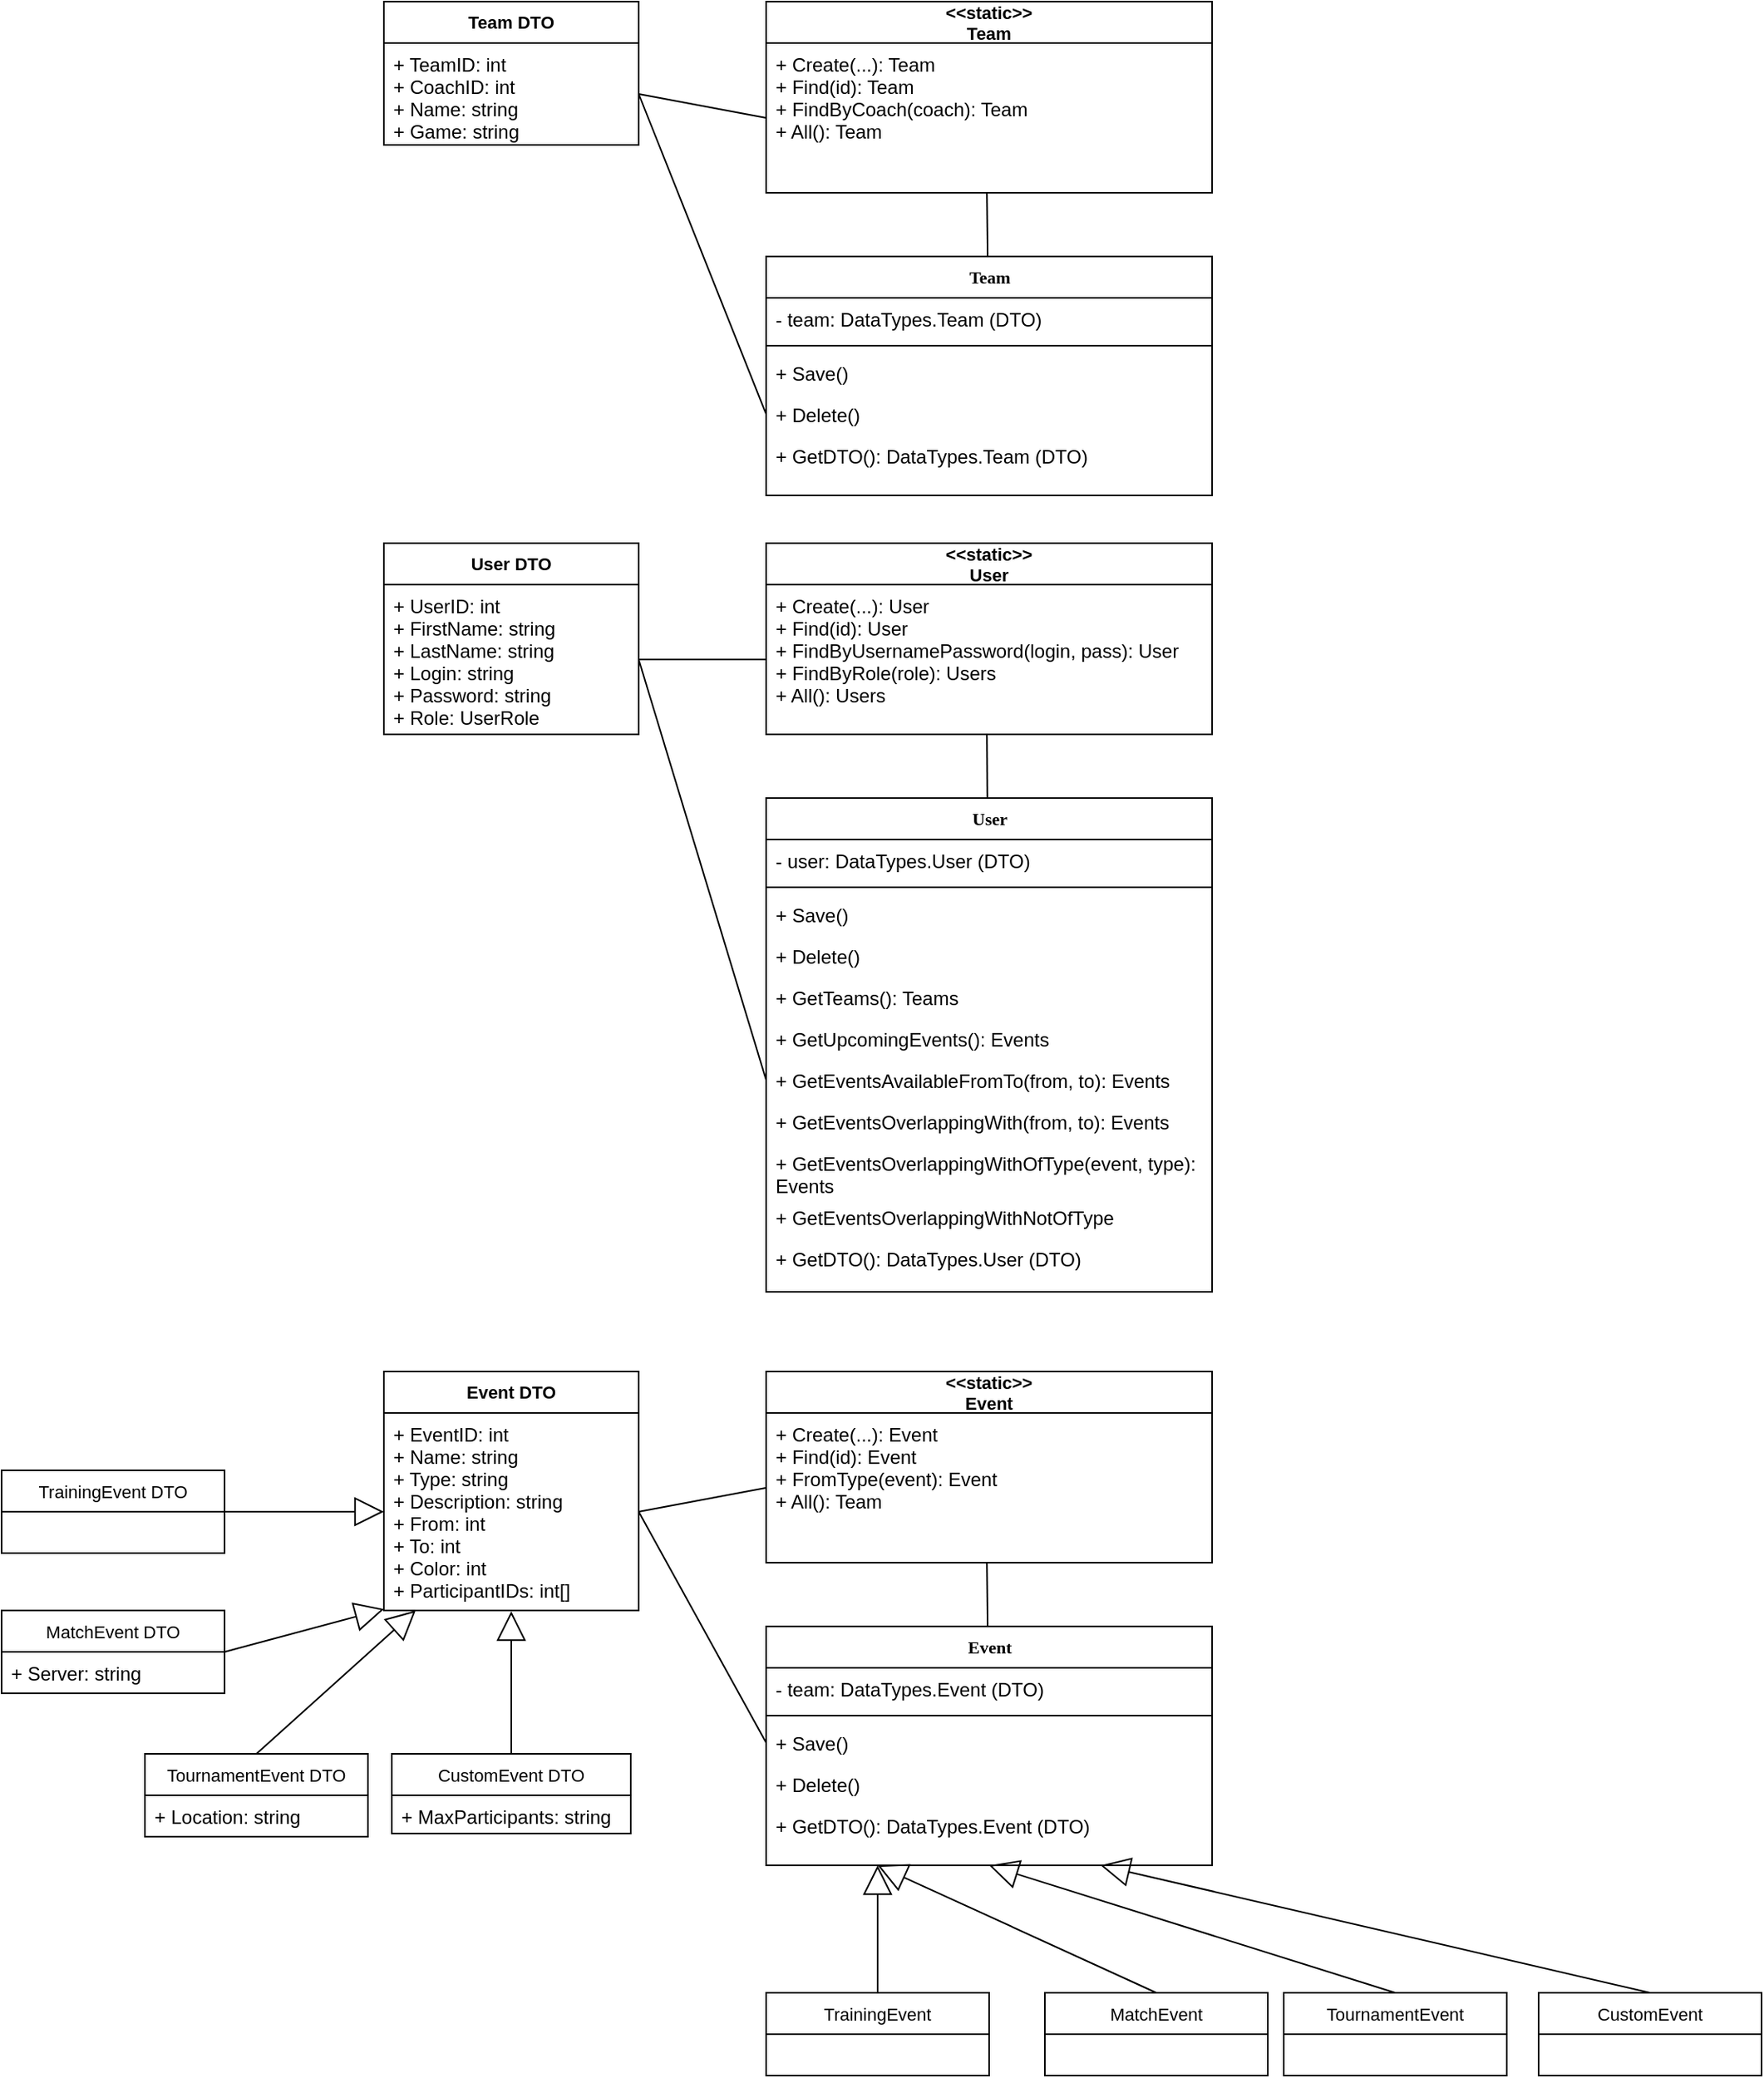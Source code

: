 <mxfile version="14.1.1" type="github">
  <diagram name="Page-1" id="9f46799a-70d6-7492-0946-bef42562c5a5">
    <mxGraphModel dx="3944" dy="2438" grid="1" gridSize="10" guides="1" tooltips="1" connect="1" arrows="1" fold="1" page="1" pageScale="1" pageWidth="1100" pageHeight="850" background="#ffffff" math="0" shadow="0">
      <root>
        <mxCell id="0" />
        <mxCell id="1" parent="0" />
        <mxCell id="ZMdeqj-k6j3ySzZ1tK9_-1" value="User" style="swimlane;html=1;fontStyle=1;align=center;verticalAlign=top;childLayout=stackLayout;horizontal=1;startSize=26;horizontalStack=0;resizeParent=1;resizeLast=0;collapsible=1;marginBottom=0;swimlaneFillColor=#ffffff;rounded=0;shadow=0;comic=0;labelBackgroundColor=none;strokeWidth=1;fillColor=none;fontFamily=Verdana;fontSize=11;" vertex="1" parent="1">
          <mxGeometry x="40" y="360" width="280" height="310" as="geometry" />
        </mxCell>
        <mxCell id="ZMdeqj-k6j3ySzZ1tK9_-2" value="- user: DataTypes.User (DTO)" style="text;html=1;strokeColor=none;fillColor=none;align=left;verticalAlign=top;spacingLeft=4;spacingRight=4;whiteSpace=wrap;overflow=hidden;rotatable=0;points=[[0,0.5],[1,0.5]];portConstraint=eastwest;" vertex="1" parent="ZMdeqj-k6j3ySzZ1tK9_-1">
          <mxGeometry y="26" width="280" height="26" as="geometry" />
        </mxCell>
        <mxCell id="ZMdeqj-k6j3ySzZ1tK9_-7" value="" style="line;html=1;strokeWidth=1;fillColor=none;align=left;verticalAlign=middle;spacingTop=-1;spacingLeft=3;spacingRight=3;rotatable=0;labelPosition=right;points=[];portConstraint=eastwest;" vertex="1" parent="ZMdeqj-k6j3ySzZ1tK9_-1">
          <mxGeometry y="52" width="280" height="8" as="geometry" />
        </mxCell>
        <mxCell id="ZMdeqj-k6j3ySzZ1tK9_-8" value="+ Save()" style="text;html=1;strokeColor=none;fillColor=none;align=left;verticalAlign=top;spacingLeft=4;spacingRight=4;whiteSpace=wrap;overflow=hidden;rotatable=0;points=[[0,0.5],[1,0.5]];portConstraint=eastwest;" vertex="1" parent="ZMdeqj-k6j3ySzZ1tK9_-1">
          <mxGeometry y="60" width="280" height="26" as="geometry" />
        </mxCell>
        <mxCell id="ZMdeqj-k6j3ySzZ1tK9_-9" value="+ Delete()" style="text;html=1;strokeColor=none;fillColor=none;align=left;verticalAlign=top;spacingLeft=4;spacingRight=4;whiteSpace=wrap;overflow=hidden;rotatable=0;points=[[0,0.5],[1,0.5]];portConstraint=eastwest;" vertex="1" parent="ZMdeqj-k6j3ySzZ1tK9_-1">
          <mxGeometry y="86" width="280" height="26" as="geometry" />
        </mxCell>
        <mxCell id="ZMdeqj-k6j3ySzZ1tK9_-12" value="+ GetTeams(): Teams" style="text;html=1;strokeColor=none;fillColor=none;align=left;verticalAlign=top;spacingLeft=4;spacingRight=4;whiteSpace=wrap;overflow=hidden;rotatable=0;points=[[0,0.5],[1,0.5]];portConstraint=eastwest;" vertex="1" parent="ZMdeqj-k6j3ySzZ1tK9_-1">
          <mxGeometry y="112" width="280" height="26" as="geometry" />
        </mxCell>
        <mxCell id="ZMdeqj-k6j3ySzZ1tK9_-13" value="+ GetUpcomingEvents(): Events" style="text;html=1;strokeColor=none;fillColor=none;align=left;verticalAlign=top;spacingLeft=4;spacingRight=4;whiteSpace=wrap;overflow=hidden;rotatable=0;points=[[0,0.5],[1,0.5]];portConstraint=eastwest;" vertex="1" parent="ZMdeqj-k6j3ySzZ1tK9_-1">
          <mxGeometry y="138" width="280" height="26" as="geometry" />
        </mxCell>
        <mxCell id="ZMdeqj-k6j3ySzZ1tK9_-14" value="+ GetEventsAvailableFromTo(from, to): Events" style="text;html=1;strokeColor=none;fillColor=none;align=left;verticalAlign=top;spacingLeft=4;spacingRight=4;whiteSpace=wrap;overflow=hidden;rotatable=0;points=[[0,0.5],[1,0.5]];portConstraint=eastwest;" vertex="1" parent="ZMdeqj-k6j3ySzZ1tK9_-1">
          <mxGeometry y="164" width="280" height="26" as="geometry" />
        </mxCell>
        <mxCell id="ZMdeqj-k6j3ySzZ1tK9_-15" value="+ GetEventsOverlappingWith(from, to): Events" style="text;html=1;strokeColor=none;fillColor=none;align=left;verticalAlign=top;spacingLeft=4;spacingRight=4;whiteSpace=wrap;overflow=hidden;rotatable=0;points=[[0,0.5],[1,0.5]];portConstraint=eastwest;" vertex="1" parent="ZMdeqj-k6j3ySzZ1tK9_-1">
          <mxGeometry y="190" width="280" height="26" as="geometry" />
        </mxCell>
        <mxCell id="ZMdeqj-k6j3ySzZ1tK9_-16" value="+ GetEventsOverlappingWithOfType(event, type): Events" style="text;html=1;strokeColor=none;fillColor=none;align=left;verticalAlign=top;spacingLeft=4;spacingRight=4;whiteSpace=wrap;overflow=hidden;rotatable=0;points=[[0,0.5],[1,0.5]];portConstraint=eastwest;" vertex="1" parent="ZMdeqj-k6j3ySzZ1tK9_-1">
          <mxGeometry y="216" width="280" height="34" as="geometry" />
        </mxCell>
        <mxCell id="ZMdeqj-k6j3ySzZ1tK9_-17" value="+ GetEventsOverlappingWithNotOfType" style="text;html=1;strokeColor=none;fillColor=none;align=left;verticalAlign=top;spacingLeft=4;spacingRight=4;whiteSpace=wrap;overflow=hidden;rotatable=0;points=[[0,0.5],[1,0.5]];portConstraint=eastwest;" vertex="1" parent="ZMdeqj-k6j3ySzZ1tK9_-1">
          <mxGeometry y="250" width="280" height="26" as="geometry" />
        </mxCell>
        <mxCell id="ZMdeqj-k6j3ySzZ1tK9_-18" value="+ GetDTO(): DataTypes.User (DTO)" style="text;html=1;strokeColor=none;fillColor=none;align=left;verticalAlign=top;spacingLeft=4;spacingRight=4;whiteSpace=wrap;overflow=hidden;rotatable=0;points=[[0,0.5],[1,0.5]];portConstraint=eastwest;" vertex="1" parent="ZMdeqj-k6j3ySzZ1tK9_-1">
          <mxGeometry y="276" width="280" height="26" as="geometry" />
        </mxCell>
        <mxCell id="ZMdeqj-k6j3ySzZ1tK9_-26" value="&lt;&lt;static&gt;&gt;&#xa;User" style="swimlane;fontStyle=1;align=center;verticalAlign=middle;childLayout=stackLayout;horizontal=1;startSize=26;horizontalStack=0;resizeParent=1;resizeParentMax=0;resizeLast=0;collapsible=1;marginBottom=0;fontSize=11;" vertex="1" parent="1">
          <mxGeometry x="40" y="200" width="280" height="120" as="geometry" />
        </mxCell>
        <mxCell id="ZMdeqj-k6j3ySzZ1tK9_-29" value="+ Create(...): User&#xa;+ Find(id): User&#xa;+ FindByUsernamePassword(login, pass): User&#xa;+ FindByRole(role): Users&#xa;+ All(): Users&#xa;" style="text;strokeColor=none;fillColor=none;align=left;verticalAlign=top;spacingLeft=4;spacingRight=4;overflow=hidden;rotatable=0;points=[[0,0.5],[1,0.5]];portConstraint=eastwest;" vertex="1" parent="ZMdeqj-k6j3ySzZ1tK9_-26">
          <mxGeometry y="26" width="280" height="94" as="geometry" />
        </mxCell>
        <mxCell id="ZMdeqj-k6j3ySzZ1tK9_-30" value="User DTO" style="swimlane;fontStyle=1;align=center;verticalAlign=top;childLayout=stackLayout;horizontal=1;startSize=26;horizontalStack=0;resizeParent=1;resizeParentMax=0;resizeLast=0;collapsible=1;marginBottom=0;fontSize=11;" vertex="1" parent="1">
          <mxGeometry x="-200" y="200" width="160" height="120" as="geometry" />
        </mxCell>
        <mxCell id="ZMdeqj-k6j3ySzZ1tK9_-31" value="+ UserID: int&#xa;+ FirstName: string&#xa;+ LastName: string&#xa;+ Login: string&#xa;+ Password: string&#xa;+ Role: UserRole " style="text;strokeColor=none;fillColor=none;align=left;verticalAlign=top;spacingLeft=4;spacingRight=4;overflow=hidden;rotatable=0;points=[[0,0.5],[1,0.5]];portConstraint=eastwest;" vertex="1" parent="ZMdeqj-k6j3ySzZ1tK9_-30">
          <mxGeometry y="26" width="160" height="94" as="geometry" />
        </mxCell>
        <mxCell id="ZMdeqj-k6j3ySzZ1tK9_-34" value="" style="endArrow=none;html=1;fontSize=11;entryX=0.495;entryY=1.004;entryDx=0;entryDy=0;entryPerimeter=0;" edge="1" parent="1" source="ZMdeqj-k6j3ySzZ1tK9_-1" target="ZMdeqj-k6j3ySzZ1tK9_-29">
          <mxGeometry width="50" height="50" relative="1" as="geometry">
            <mxPoint x="410" y="440" as="sourcePoint" />
            <mxPoint x="230" y="340" as="targetPoint" />
          </mxGeometry>
        </mxCell>
        <mxCell id="ZMdeqj-k6j3ySzZ1tK9_-37" value="Team" style="swimlane;html=1;fontStyle=1;align=center;verticalAlign=top;childLayout=stackLayout;horizontal=1;startSize=26;horizontalStack=0;resizeParent=1;resizeLast=0;collapsible=1;marginBottom=0;swimlaneFillColor=#ffffff;rounded=0;shadow=0;comic=0;labelBackgroundColor=none;strokeWidth=1;fillColor=none;fontFamily=Verdana;fontSize=11;" vertex="1" parent="1">
          <mxGeometry x="40" y="20" width="280" height="150" as="geometry" />
        </mxCell>
        <mxCell id="ZMdeqj-k6j3ySzZ1tK9_-38" value="- team: DataTypes.Team (DTO)" style="text;html=1;strokeColor=none;fillColor=none;align=left;verticalAlign=top;spacingLeft=4;spacingRight=4;whiteSpace=wrap;overflow=hidden;rotatable=0;points=[[0,0.5],[1,0.5]];portConstraint=eastwest;" vertex="1" parent="ZMdeqj-k6j3ySzZ1tK9_-37">
          <mxGeometry y="26" width="280" height="26" as="geometry" />
        </mxCell>
        <mxCell id="ZMdeqj-k6j3ySzZ1tK9_-39" value="" style="line;html=1;strokeWidth=1;fillColor=none;align=left;verticalAlign=middle;spacingTop=-1;spacingLeft=3;spacingRight=3;rotatable=0;labelPosition=right;points=[];portConstraint=eastwest;" vertex="1" parent="ZMdeqj-k6j3ySzZ1tK9_-37">
          <mxGeometry y="52" width="280" height="8" as="geometry" />
        </mxCell>
        <mxCell id="ZMdeqj-k6j3ySzZ1tK9_-40" value="+ Save()" style="text;html=1;strokeColor=none;fillColor=none;align=left;verticalAlign=top;spacingLeft=4;spacingRight=4;whiteSpace=wrap;overflow=hidden;rotatable=0;points=[[0,0.5],[1,0.5]];portConstraint=eastwest;" vertex="1" parent="ZMdeqj-k6j3ySzZ1tK9_-37">
          <mxGeometry y="60" width="280" height="26" as="geometry" />
        </mxCell>
        <mxCell id="ZMdeqj-k6j3ySzZ1tK9_-41" value="+ Delete()" style="text;html=1;strokeColor=none;fillColor=none;align=left;verticalAlign=top;spacingLeft=4;spacingRight=4;whiteSpace=wrap;overflow=hidden;rotatable=0;points=[[0,0.5],[1,0.5]];portConstraint=eastwest;" vertex="1" parent="ZMdeqj-k6j3ySzZ1tK9_-37">
          <mxGeometry y="86" width="280" height="26" as="geometry" />
        </mxCell>
        <mxCell id="ZMdeqj-k6j3ySzZ1tK9_-48" value="+ GetDTO(): DataTypes.Team (DTO)" style="text;html=1;strokeColor=none;fillColor=none;align=left;verticalAlign=top;spacingLeft=4;spacingRight=4;whiteSpace=wrap;overflow=hidden;rotatable=0;points=[[0,0.5],[1,0.5]];portConstraint=eastwest;" vertex="1" parent="ZMdeqj-k6j3ySzZ1tK9_-37">
          <mxGeometry y="112" width="280" height="26" as="geometry" />
        </mxCell>
        <mxCell id="ZMdeqj-k6j3ySzZ1tK9_-49" value="&lt;&lt;static&gt;&gt;&#xa;Team" style="swimlane;fontStyle=1;align=center;verticalAlign=middle;childLayout=stackLayout;horizontal=1;startSize=26;horizontalStack=0;resizeParent=1;resizeParentMax=0;resizeLast=0;collapsible=1;marginBottom=0;fontSize=11;" vertex="1" parent="1">
          <mxGeometry x="40" y="-140" width="280" height="120" as="geometry" />
        </mxCell>
        <mxCell id="ZMdeqj-k6j3ySzZ1tK9_-50" value="+ Create(...): Team&#xa;+ Find(id): Team&#xa;+ FindByCoach(coach): Team&#xa;+ All(): Team&#xa;" style="text;strokeColor=none;fillColor=none;align=left;verticalAlign=top;spacingLeft=4;spacingRight=4;overflow=hidden;rotatable=0;points=[[0,0.5],[1,0.5]];portConstraint=eastwest;" vertex="1" parent="ZMdeqj-k6j3ySzZ1tK9_-49">
          <mxGeometry y="26" width="280" height="94" as="geometry" />
        </mxCell>
        <mxCell id="ZMdeqj-k6j3ySzZ1tK9_-51" value="Team DTO" style="swimlane;fontStyle=1;align=center;verticalAlign=top;childLayout=stackLayout;horizontal=1;startSize=26;horizontalStack=0;resizeParent=1;resizeParentMax=0;resizeLast=0;collapsible=1;marginBottom=0;fontSize=11;" vertex="1" parent="1">
          <mxGeometry x="-200" y="-140" width="160" height="90" as="geometry" />
        </mxCell>
        <mxCell id="ZMdeqj-k6j3ySzZ1tK9_-52" value="+ TeamID: int&#xa;+ CoachID: int&#xa;+ Name: string&#xa;+ Game: string&#xa;" style="text;strokeColor=none;fillColor=none;align=left;verticalAlign=top;spacingLeft=4;spacingRight=4;overflow=hidden;rotatable=0;points=[[0,0.5],[1,0.5]];portConstraint=eastwest;" vertex="1" parent="ZMdeqj-k6j3ySzZ1tK9_-51">
          <mxGeometry y="26" width="160" height="64" as="geometry" />
        </mxCell>
        <mxCell id="ZMdeqj-k6j3ySzZ1tK9_-53" value="" style="endArrow=none;html=1;fontSize=11;entryX=0.495;entryY=1.004;entryDx=0;entryDy=0;entryPerimeter=0;" edge="1" parent="1" source="ZMdeqj-k6j3ySzZ1tK9_-37" target="ZMdeqj-k6j3ySzZ1tK9_-50">
          <mxGeometry width="50" height="50" relative="1" as="geometry">
            <mxPoint x="410" y="100" as="sourcePoint" />
            <mxPoint x="230" as="targetPoint" />
          </mxGeometry>
        </mxCell>
        <mxCell id="ZMdeqj-k6j3ySzZ1tK9_-56" value="Event" style="swimlane;html=1;fontStyle=1;align=center;verticalAlign=top;childLayout=stackLayout;horizontal=1;startSize=26;horizontalStack=0;resizeParent=1;resizeLast=0;collapsible=1;marginBottom=0;swimlaneFillColor=#ffffff;rounded=0;shadow=0;comic=0;labelBackgroundColor=none;strokeWidth=1;fillColor=none;fontFamily=Verdana;fontSize=11;" vertex="1" parent="1">
          <mxGeometry x="40" y="880" width="280" height="150" as="geometry" />
        </mxCell>
        <mxCell id="ZMdeqj-k6j3ySzZ1tK9_-57" value="- team: DataTypes.Event (DTO)" style="text;html=1;strokeColor=none;fillColor=none;align=left;verticalAlign=top;spacingLeft=4;spacingRight=4;whiteSpace=wrap;overflow=hidden;rotatable=0;points=[[0,0.5],[1,0.5]];portConstraint=eastwest;" vertex="1" parent="ZMdeqj-k6j3ySzZ1tK9_-56">
          <mxGeometry y="26" width="280" height="26" as="geometry" />
        </mxCell>
        <mxCell id="ZMdeqj-k6j3ySzZ1tK9_-58" value="" style="line;html=1;strokeWidth=1;fillColor=none;align=left;verticalAlign=middle;spacingTop=-1;spacingLeft=3;spacingRight=3;rotatable=0;labelPosition=right;points=[];portConstraint=eastwest;" vertex="1" parent="ZMdeqj-k6j3ySzZ1tK9_-56">
          <mxGeometry y="52" width="280" height="8" as="geometry" />
        </mxCell>
        <mxCell id="ZMdeqj-k6j3ySzZ1tK9_-59" value="+ Save()" style="text;html=1;strokeColor=none;fillColor=none;align=left;verticalAlign=top;spacingLeft=4;spacingRight=4;whiteSpace=wrap;overflow=hidden;rotatable=0;points=[[0,0.5],[1,0.5]];portConstraint=eastwest;" vertex="1" parent="ZMdeqj-k6j3ySzZ1tK9_-56">
          <mxGeometry y="60" width="280" height="26" as="geometry" />
        </mxCell>
        <mxCell id="ZMdeqj-k6j3ySzZ1tK9_-60" value="+ Delete()" style="text;html=1;strokeColor=none;fillColor=none;align=left;verticalAlign=top;spacingLeft=4;spacingRight=4;whiteSpace=wrap;overflow=hidden;rotatable=0;points=[[0,0.5],[1,0.5]];portConstraint=eastwest;" vertex="1" parent="ZMdeqj-k6j3ySzZ1tK9_-56">
          <mxGeometry y="86" width="280" height="26" as="geometry" />
        </mxCell>
        <mxCell id="ZMdeqj-k6j3ySzZ1tK9_-61" value="+ GetDTO(): DataTypes.Event (DTO)" style="text;html=1;strokeColor=none;fillColor=none;align=left;verticalAlign=top;spacingLeft=4;spacingRight=4;whiteSpace=wrap;overflow=hidden;rotatable=0;points=[[0,0.5],[1,0.5]];portConstraint=eastwest;" vertex="1" parent="ZMdeqj-k6j3ySzZ1tK9_-56">
          <mxGeometry y="112" width="280" height="26" as="geometry" />
        </mxCell>
        <mxCell id="ZMdeqj-k6j3ySzZ1tK9_-62" value="&lt;&lt;static&gt;&gt;&#xa;Event" style="swimlane;fontStyle=1;align=center;verticalAlign=middle;childLayout=stackLayout;horizontal=1;startSize=26;horizontalStack=0;resizeParent=1;resizeParentMax=0;resizeLast=0;collapsible=1;marginBottom=0;fontSize=11;" vertex="1" parent="1">
          <mxGeometry x="40" y="720" width="280" height="120" as="geometry" />
        </mxCell>
        <mxCell id="ZMdeqj-k6j3ySzZ1tK9_-63" value="+ Create(...): Event&#xa;+ Find(id): Event&#xa;+ FromType(event): Event&#xa;+ All(): Team&#xa;" style="text;strokeColor=none;fillColor=none;align=left;verticalAlign=top;spacingLeft=4;spacingRight=4;overflow=hidden;rotatable=0;points=[[0,0.5],[1,0.5]];portConstraint=eastwest;" vertex="1" parent="ZMdeqj-k6j3ySzZ1tK9_-62">
          <mxGeometry y="26" width="280" height="94" as="geometry" />
        </mxCell>
        <mxCell id="ZMdeqj-k6j3ySzZ1tK9_-64" value="Event DTO" style="swimlane;fontStyle=1;align=center;verticalAlign=top;childLayout=stackLayout;horizontal=1;startSize=26;horizontalStack=0;resizeParent=1;resizeParentMax=0;resizeLast=0;collapsible=1;marginBottom=0;fontSize=11;" vertex="1" parent="1">
          <mxGeometry x="-200" y="720" width="160" height="150" as="geometry" />
        </mxCell>
        <mxCell id="ZMdeqj-k6j3ySzZ1tK9_-65" value="+ EventID: int&#xa;+ Name: string&#xa;+ Type: string&#xa;+ Description: string&#xa;+ From: int&#xa;+ To: int&#xa;+ Color: int&#xa;+ ParticipantIDs: int[]" style="text;strokeColor=none;fillColor=none;align=left;verticalAlign=top;spacingLeft=4;spacingRight=4;overflow=hidden;rotatable=0;points=[[0,0.5],[1,0.5]];portConstraint=eastwest;" vertex="1" parent="ZMdeqj-k6j3ySzZ1tK9_-64">
          <mxGeometry y="26" width="160" height="124" as="geometry" />
        </mxCell>
        <mxCell id="ZMdeqj-k6j3ySzZ1tK9_-66" value="" style="endArrow=none;html=1;fontSize=11;entryX=0.495;entryY=1.004;entryDx=0;entryDy=0;entryPerimeter=0;" edge="1" parent="1" source="ZMdeqj-k6j3ySzZ1tK9_-56" target="ZMdeqj-k6j3ySzZ1tK9_-63">
          <mxGeometry width="50" height="50" relative="1" as="geometry">
            <mxPoint x="410" y="960" as="sourcePoint" />
            <mxPoint x="230" y="860" as="targetPoint" />
          </mxGeometry>
        </mxCell>
        <mxCell id="ZMdeqj-k6j3ySzZ1tK9_-69" value="MatchEvent" style="swimlane;fontStyle=0;childLayout=stackLayout;horizontal=1;startSize=26;fillColor=none;horizontalStack=0;resizeParent=1;resizeParentMax=0;resizeLast=0;collapsible=1;marginBottom=0;fontSize=11;align=center;" vertex="1" parent="1">
          <mxGeometry x="215" y="1110" width="140" height="52" as="geometry" />
        </mxCell>
        <mxCell id="ZMdeqj-k6j3ySzZ1tK9_-73" value="TournamentEvent" style="swimlane;fontStyle=0;childLayout=stackLayout;horizontal=1;startSize=26;fillColor=none;horizontalStack=0;resizeParent=1;resizeParentMax=0;resizeLast=0;collapsible=1;marginBottom=0;fontSize=11;align=center;" vertex="1" parent="1">
          <mxGeometry x="365" y="1110" width="140" height="52" as="geometry" />
        </mxCell>
        <mxCell id="ZMdeqj-k6j3ySzZ1tK9_-77" value="TrainingEvent" style="swimlane;fontStyle=0;childLayout=stackLayout;horizontal=1;startSize=26;fillColor=none;horizontalStack=0;resizeParent=1;resizeParentMax=0;resizeLast=0;collapsible=1;marginBottom=0;fontSize=11;align=center;" vertex="1" parent="1">
          <mxGeometry x="40" y="1110" width="140" height="52" as="geometry" />
        </mxCell>
        <mxCell id="ZMdeqj-k6j3ySzZ1tK9_-81" value="CustomEvent" style="swimlane;fontStyle=0;childLayout=stackLayout;horizontal=1;startSize=26;fillColor=none;horizontalStack=0;resizeParent=1;resizeParentMax=0;resizeLast=0;collapsible=1;marginBottom=0;fontSize=11;align=center;" vertex="1" parent="1">
          <mxGeometry x="525" y="1110" width="140" height="52" as="geometry" />
        </mxCell>
        <mxCell id="ZMdeqj-k6j3ySzZ1tK9_-83" value="Extends" style="endArrow=block;endSize=16;endFill=0;html=1;fontSize=1;entryX=0.25;entryY=1;entryDx=0;entryDy=0;exitX=0.5;exitY=0;exitDx=0;exitDy=0;noLabel=1;fontColor=none;labelBackgroundColor=none;" edge="1" parent="1" source="ZMdeqj-k6j3ySzZ1tK9_-77" target="ZMdeqj-k6j3ySzZ1tK9_-56">
          <mxGeometry x="-0.468" y="53" width="160" relative="1" as="geometry">
            <mxPoint x="-90" y="1250" as="sourcePoint" />
            <mxPoint x="70" y="1250" as="targetPoint" />
            <mxPoint as="offset" />
          </mxGeometry>
        </mxCell>
        <mxCell id="ZMdeqj-k6j3ySzZ1tK9_-84" value="Extends" style="endArrow=block;endSize=16;endFill=0;html=1;fontSize=1;entryX=0.25;entryY=1;entryDx=0;entryDy=0;exitX=0.5;exitY=0;exitDx=0;exitDy=0;noLabel=1;fontColor=none;labelBackgroundColor=none;" edge="1" parent="1" source="ZMdeqj-k6j3ySzZ1tK9_-69" target="ZMdeqj-k6j3ySzZ1tK9_-56">
          <mxGeometry x="-0.468" y="53" width="160" relative="1" as="geometry">
            <mxPoint x="-70" y="1120" as="sourcePoint" />
            <mxPoint x="120" y="1040" as="targetPoint" />
            <mxPoint as="offset" />
          </mxGeometry>
        </mxCell>
        <mxCell id="ZMdeqj-k6j3ySzZ1tK9_-85" value="Extends" style="endArrow=block;endSize=16;endFill=0;html=1;fontSize=1;exitX=0.5;exitY=0;exitDx=0;exitDy=0;noLabel=1;fontColor=none;labelBackgroundColor=none;" edge="1" parent="1" source="ZMdeqj-k6j3ySzZ1tK9_-73">
          <mxGeometry x="-0.468" y="53" width="160" relative="1" as="geometry">
            <mxPoint x="100" y="1120" as="sourcePoint" />
            <mxPoint x="180" y="1030" as="targetPoint" />
            <mxPoint as="offset" />
          </mxGeometry>
        </mxCell>
        <mxCell id="ZMdeqj-k6j3ySzZ1tK9_-86" value="Extends" style="endArrow=block;endSize=16;endFill=0;html=1;fontSize=1;entryX=0.75;entryY=1;entryDx=0;entryDy=0;exitX=0.5;exitY=0;exitDx=0;exitDy=0;noLabel=1;fontColor=none;labelBackgroundColor=none;" edge="1" parent="1" source="ZMdeqj-k6j3ySzZ1tK9_-81" target="ZMdeqj-k6j3ySzZ1tK9_-56">
          <mxGeometry x="-0.468" y="53" width="160" relative="1" as="geometry">
            <mxPoint x="-70" y="1120" as="sourcePoint" />
            <mxPoint x="120" y="1040" as="targetPoint" />
            <mxPoint as="offset" />
          </mxGeometry>
        </mxCell>
        <mxCell id="ZMdeqj-k6j3ySzZ1tK9_-88" value="MatchEvent DTO" style="swimlane;fontStyle=0;childLayout=stackLayout;horizontal=1;startSize=26;fillColor=none;horizontalStack=0;resizeParent=1;resizeParentMax=0;resizeLast=0;collapsible=1;marginBottom=0;fontSize=11;align=center;" vertex="1" parent="1">
          <mxGeometry x="-440" y="870" width="140" height="52" as="geometry" />
        </mxCell>
        <mxCell id="ZMdeqj-k6j3ySzZ1tK9_-98" value="+ Server: string" style="text;html=1;strokeColor=none;fillColor=none;align=left;verticalAlign=top;spacingLeft=4;spacingRight=4;whiteSpace=wrap;overflow=hidden;rotatable=0;points=[[0,0.5],[1,0.5]];portConstraint=eastwest;" vertex="1" parent="ZMdeqj-k6j3ySzZ1tK9_-88">
          <mxGeometry y="26" width="140" height="26" as="geometry" />
        </mxCell>
        <mxCell id="ZMdeqj-k6j3ySzZ1tK9_-89" value="TournamentEvent DTO" style="swimlane;fontStyle=0;childLayout=stackLayout;horizontal=1;startSize=26;fillColor=none;horizontalStack=0;resizeParent=1;resizeParentMax=0;resizeLast=0;collapsible=1;marginBottom=0;fontSize=11;align=center;" vertex="1" parent="1">
          <mxGeometry x="-350" y="960" width="140" height="52" as="geometry" />
        </mxCell>
        <mxCell id="ZMdeqj-k6j3ySzZ1tK9_-99" value="+ Location: string" style="text;html=1;strokeColor=none;fillColor=none;align=left;verticalAlign=top;spacingLeft=4;spacingRight=4;whiteSpace=wrap;overflow=hidden;rotatable=0;points=[[0,0.5],[1,0.5]];portConstraint=eastwest;" vertex="1" parent="ZMdeqj-k6j3ySzZ1tK9_-89">
          <mxGeometry y="26" width="140" height="26" as="geometry" />
        </mxCell>
        <mxCell id="ZMdeqj-k6j3ySzZ1tK9_-90" value="TrainingEvent DTO" style="swimlane;fontStyle=0;childLayout=stackLayout;horizontal=1;startSize=26;fillColor=none;horizontalStack=0;resizeParent=1;resizeParentMax=0;resizeLast=0;collapsible=1;marginBottom=0;fontSize=11;align=center;" vertex="1" parent="1">
          <mxGeometry x="-440" y="782" width="140" height="52" as="geometry" />
        </mxCell>
        <mxCell id="ZMdeqj-k6j3ySzZ1tK9_-91" value="CustomEvent DTO" style="swimlane;fontStyle=0;childLayout=stackLayout;horizontal=1;startSize=26;fillColor=none;horizontalStack=0;resizeParent=1;resizeParentMax=0;resizeLast=0;collapsible=1;marginBottom=0;fontSize=11;align=center;" vertex="1" parent="1">
          <mxGeometry x="-195" y="960" width="150" height="50" as="geometry" />
        </mxCell>
        <mxCell id="ZMdeqj-k6j3ySzZ1tK9_-100" value="+ MaxParticipants: string" style="text;html=1;strokeColor=none;fillColor=none;align=left;verticalAlign=top;spacingLeft=4;spacingRight=4;whiteSpace=wrap;overflow=hidden;rotatable=0;points=[[0,0.5],[1,0.5]];portConstraint=eastwest;" vertex="1" parent="ZMdeqj-k6j3ySzZ1tK9_-91">
          <mxGeometry y="26" width="150" height="24" as="geometry" />
        </mxCell>
        <mxCell id="ZMdeqj-k6j3ySzZ1tK9_-92" value="Extends" style="endArrow=block;endSize=16;endFill=0;html=1;fontSize=1;noLabel=1;fontColor=none;labelBackgroundColor=none;exitX=0.5;exitY=0;exitDx=0;exitDy=0;entryX=0.5;entryY=1.004;entryDx=0;entryDy=0;entryPerimeter=0;" edge="1" parent="1" source="ZMdeqj-k6j3ySzZ1tK9_-91" target="ZMdeqj-k6j3ySzZ1tK9_-65">
          <mxGeometry x="-0.468" y="53" width="160" relative="1" as="geometry">
            <mxPoint x="-80" y="940" as="sourcePoint" />
            <mxPoint x="-110" y="870" as="targetPoint" />
            <mxPoint as="offset" />
          </mxGeometry>
        </mxCell>
        <mxCell id="ZMdeqj-k6j3ySzZ1tK9_-93" value="Extends" style="endArrow=block;endSize=16;endFill=0;html=1;fontSize=1;entryX=0.125;entryY=1;entryDx=0;entryDy=0;noLabel=1;fontColor=none;labelBackgroundColor=none;exitX=0.5;exitY=0;exitDx=0;exitDy=0;entryPerimeter=0;" edge="1" parent="1" source="ZMdeqj-k6j3ySzZ1tK9_-89" target="ZMdeqj-k6j3ySzZ1tK9_-65">
          <mxGeometry x="-0.468" y="53" width="160" relative="1" as="geometry">
            <mxPoint x="-279.52" y="928.02" as="sourcePoint" />
            <mxPoint x="-290" y="840.004" as="targetPoint" />
            <mxPoint as="offset" />
          </mxGeometry>
        </mxCell>
        <mxCell id="ZMdeqj-k6j3ySzZ1tK9_-94" value="Extends" style="endArrow=block;endSize=16;endFill=0;html=1;fontSize=1;entryX=0.001;entryY=0.993;entryDx=0;entryDy=0;noLabel=1;fontColor=none;labelBackgroundColor=none;exitX=1;exitY=0.5;exitDx=0;exitDy=0;entryPerimeter=0;" edge="1" parent="1" source="ZMdeqj-k6j3ySzZ1tK9_-88" target="ZMdeqj-k6j3ySzZ1tK9_-65">
          <mxGeometry x="-0.468" y="53" width="160" relative="1" as="geometry">
            <mxPoint x="-330" y="870" as="sourcePoint" />
            <mxPoint x="-240" y="780" as="targetPoint" />
            <mxPoint as="offset" />
          </mxGeometry>
        </mxCell>
        <mxCell id="ZMdeqj-k6j3ySzZ1tK9_-95" value="Extends" style="endArrow=block;endSize=16;endFill=0;html=1;fontSize=1;entryX=0;entryY=0.5;entryDx=0;entryDy=0;noLabel=1;fontColor=none;labelBackgroundColor=none;exitX=1;exitY=0.5;exitDx=0;exitDy=0;" edge="1" parent="1" source="ZMdeqj-k6j3ySzZ1tK9_-90" target="ZMdeqj-k6j3ySzZ1tK9_-65">
          <mxGeometry x="-0.468" y="53" width="160" relative="1" as="geometry">
            <mxPoint x="-250" y="980" as="sourcePoint" />
            <mxPoint x="-160" y="890" as="targetPoint" />
            <mxPoint as="offset" />
          </mxGeometry>
        </mxCell>
        <mxCell id="ZMdeqj-k6j3ySzZ1tK9_-101" value="" style="endArrow=none;html=1;labelBackgroundColor=none;fontSize=1;fontColor=none;entryX=0;entryY=0.5;entryDx=0;entryDy=0;exitX=1;exitY=0.5;exitDx=0;exitDy=0;" edge="1" parent="1" source="ZMdeqj-k6j3ySzZ1tK9_-65" target="ZMdeqj-k6j3ySzZ1tK9_-63">
          <mxGeometry width="50" height="50" relative="1" as="geometry">
            <mxPoint x="-80" y="650" as="sourcePoint" />
            <mxPoint x="-30" y="600" as="targetPoint" />
          </mxGeometry>
        </mxCell>
        <mxCell id="ZMdeqj-k6j3ySzZ1tK9_-102" value="" style="endArrow=none;html=1;labelBackgroundColor=none;fontSize=1;fontColor=none;entryX=0;entryY=0.5;entryDx=0;entryDy=0;exitX=1;exitY=0.5;exitDx=0;exitDy=0;" edge="1" parent="1" source="ZMdeqj-k6j3ySzZ1tK9_-65" target="ZMdeqj-k6j3ySzZ1tK9_-59">
          <mxGeometry width="50" height="50" relative="1" as="geometry">
            <mxPoint x="-100" y="1140" as="sourcePoint" />
            <mxPoint x="-50" y="1090" as="targetPoint" />
          </mxGeometry>
        </mxCell>
        <mxCell id="ZMdeqj-k6j3ySzZ1tK9_-103" value="" style="endArrow=none;html=1;labelBackgroundColor=none;fontSize=1;fontColor=none;entryX=0;entryY=0.5;entryDx=0;entryDy=0;exitX=1;exitY=0.5;exitDx=0;exitDy=0;" edge="1" parent="1" source="ZMdeqj-k6j3ySzZ1tK9_-31" target="ZMdeqj-k6j3ySzZ1tK9_-29">
          <mxGeometry width="50" height="50" relative="1" as="geometry">
            <mxPoint x="-240" y="510" as="sourcePoint" />
            <mxPoint x="-190" y="460" as="targetPoint" />
          </mxGeometry>
        </mxCell>
        <mxCell id="ZMdeqj-k6j3ySzZ1tK9_-104" value="" style="endArrow=none;html=1;labelBackgroundColor=none;fontSize=1;fontColor=none;entryX=0;entryY=0.5;entryDx=0;entryDy=0;exitX=1;exitY=0.5;exitDx=0;exitDy=0;" edge="1" parent="1" source="ZMdeqj-k6j3ySzZ1tK9_-31" target="ZMdeqj-k6j3ySzZ1tK9_-14">
          <mxGeometry width="50" height="50" relative="1" as="geometry">
            <mxPoint x="-80" y="440" as="sourcePoint" />
            <mxPoint x="-30" y="390" as="targetPoint" />
          </mxGeometry>
        </mxCell>
        <mxCell id="ZMdeqj-k6j3ySzZ1tK9_-105" value="" style="endArrow=none;html=1;labelBackgroundColor=none;fontSize=1;fontColor=none;entryX=0;entryY=0.5;entryDx=0;entryDy=0;exitX=1;exitY=0.5;exitDx=0;exitDy=0;" edge="1" parent="1" source="ZMdeqj-k6j3ySzZ1tK9_-52" target="ZMdeqj-k6j3ySzZ1tK9_-50">
          <mxGeometry width="50" height="50" relative="1" as="geometry">
            <mxPoint x="-160" y="50" as="sourcePoint" />
            <mxPoint x="-110" as="targetPoint" />
          </mxGeometry>
        </mxCell>
        <mxCell id="ZMdeqj-k6j3ySzZ1tK9_-106" value="" style="endArrow=none;html=1;labelBackgroundColor=none;fontSize=1;fontColor=none;entryX=0;entryY=0.5;entryDx=0;entryDy=0;exitX=1;exitY=0.5;exitDx=0;exitDy=0;" edge="1" parent="1" source="ZMdeqj-k6j3ySzZ1tK9_-52" target="ZMdeqj-k6j3ySzZ1tK9_-41">
          <mxGeometry width="50" height="50" relative="1" as="geometry">
            <mxPoint x="-70" y="90" as="sourcePoint" />
            <mxPoint x="-20" y="40" as="targetPoint" />
          </mxGeometry>
        </mxCell>
      </root>
    </mxGraphModel>
  </diagram>
</mxfile>
